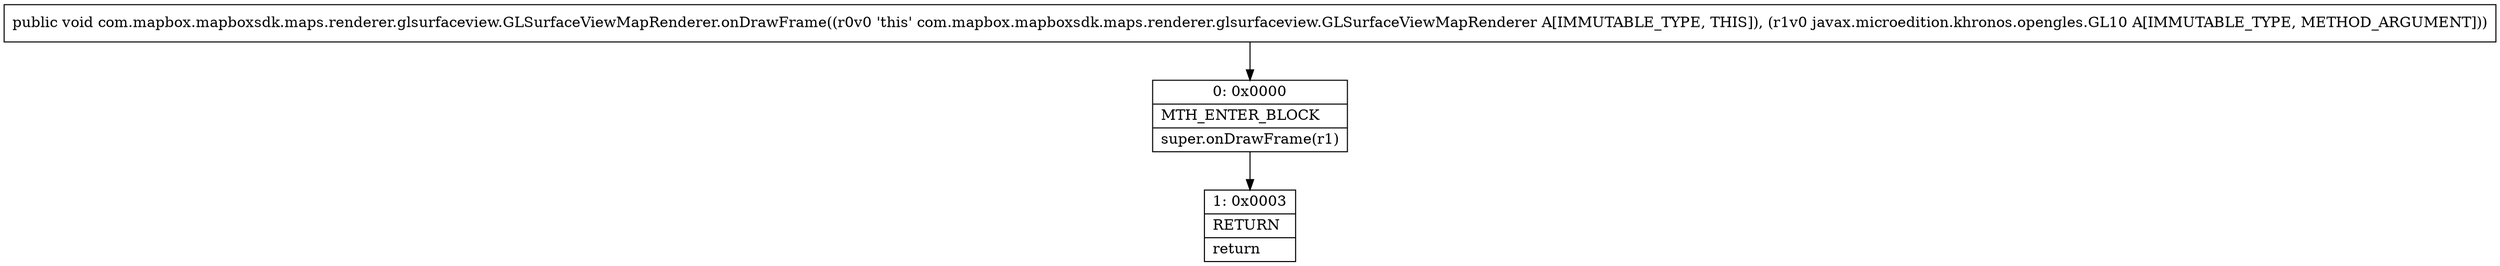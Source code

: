 digraph "CFG forcom.mapbox.mapboxsdk.maps.renderer.glsurfaceview.GLSurfaceViewMapRenderer.onDrawFrame(Ljavax\/microedition\/khronos\/opengles\/GL10;)V" {
Node_0 [shape=record,label="{0\:\ 0x0000|MTH_ENTER_BLOCK\l|super.onDrawFrame(r1)\l}"];
Node_1 [shape=record,label="{1\:\ 0x0003|RETURN\l|return\l}"];
MethodNode[shape=record,label="{public void com.mapbox.mapboxsdk.maps.renderer.glsurfaceview.GLSurfaceViewMapRenderer.onDrawFrame((r0v0 'this' com.mapbox.mapboxsdk.maps.renderer.glsurfaceview.GLSurfaceViewMapRenderer A[IMMUTABLE_TYPE, THIS]), (r1v0 javax.microedition.khronos.opengles.GL10 A[IMMUTABLE_TYPE, METHOD_ARGUMENT])) }"];
MethodNode -> Node_0;
Node_0 -> Node_1;
}

